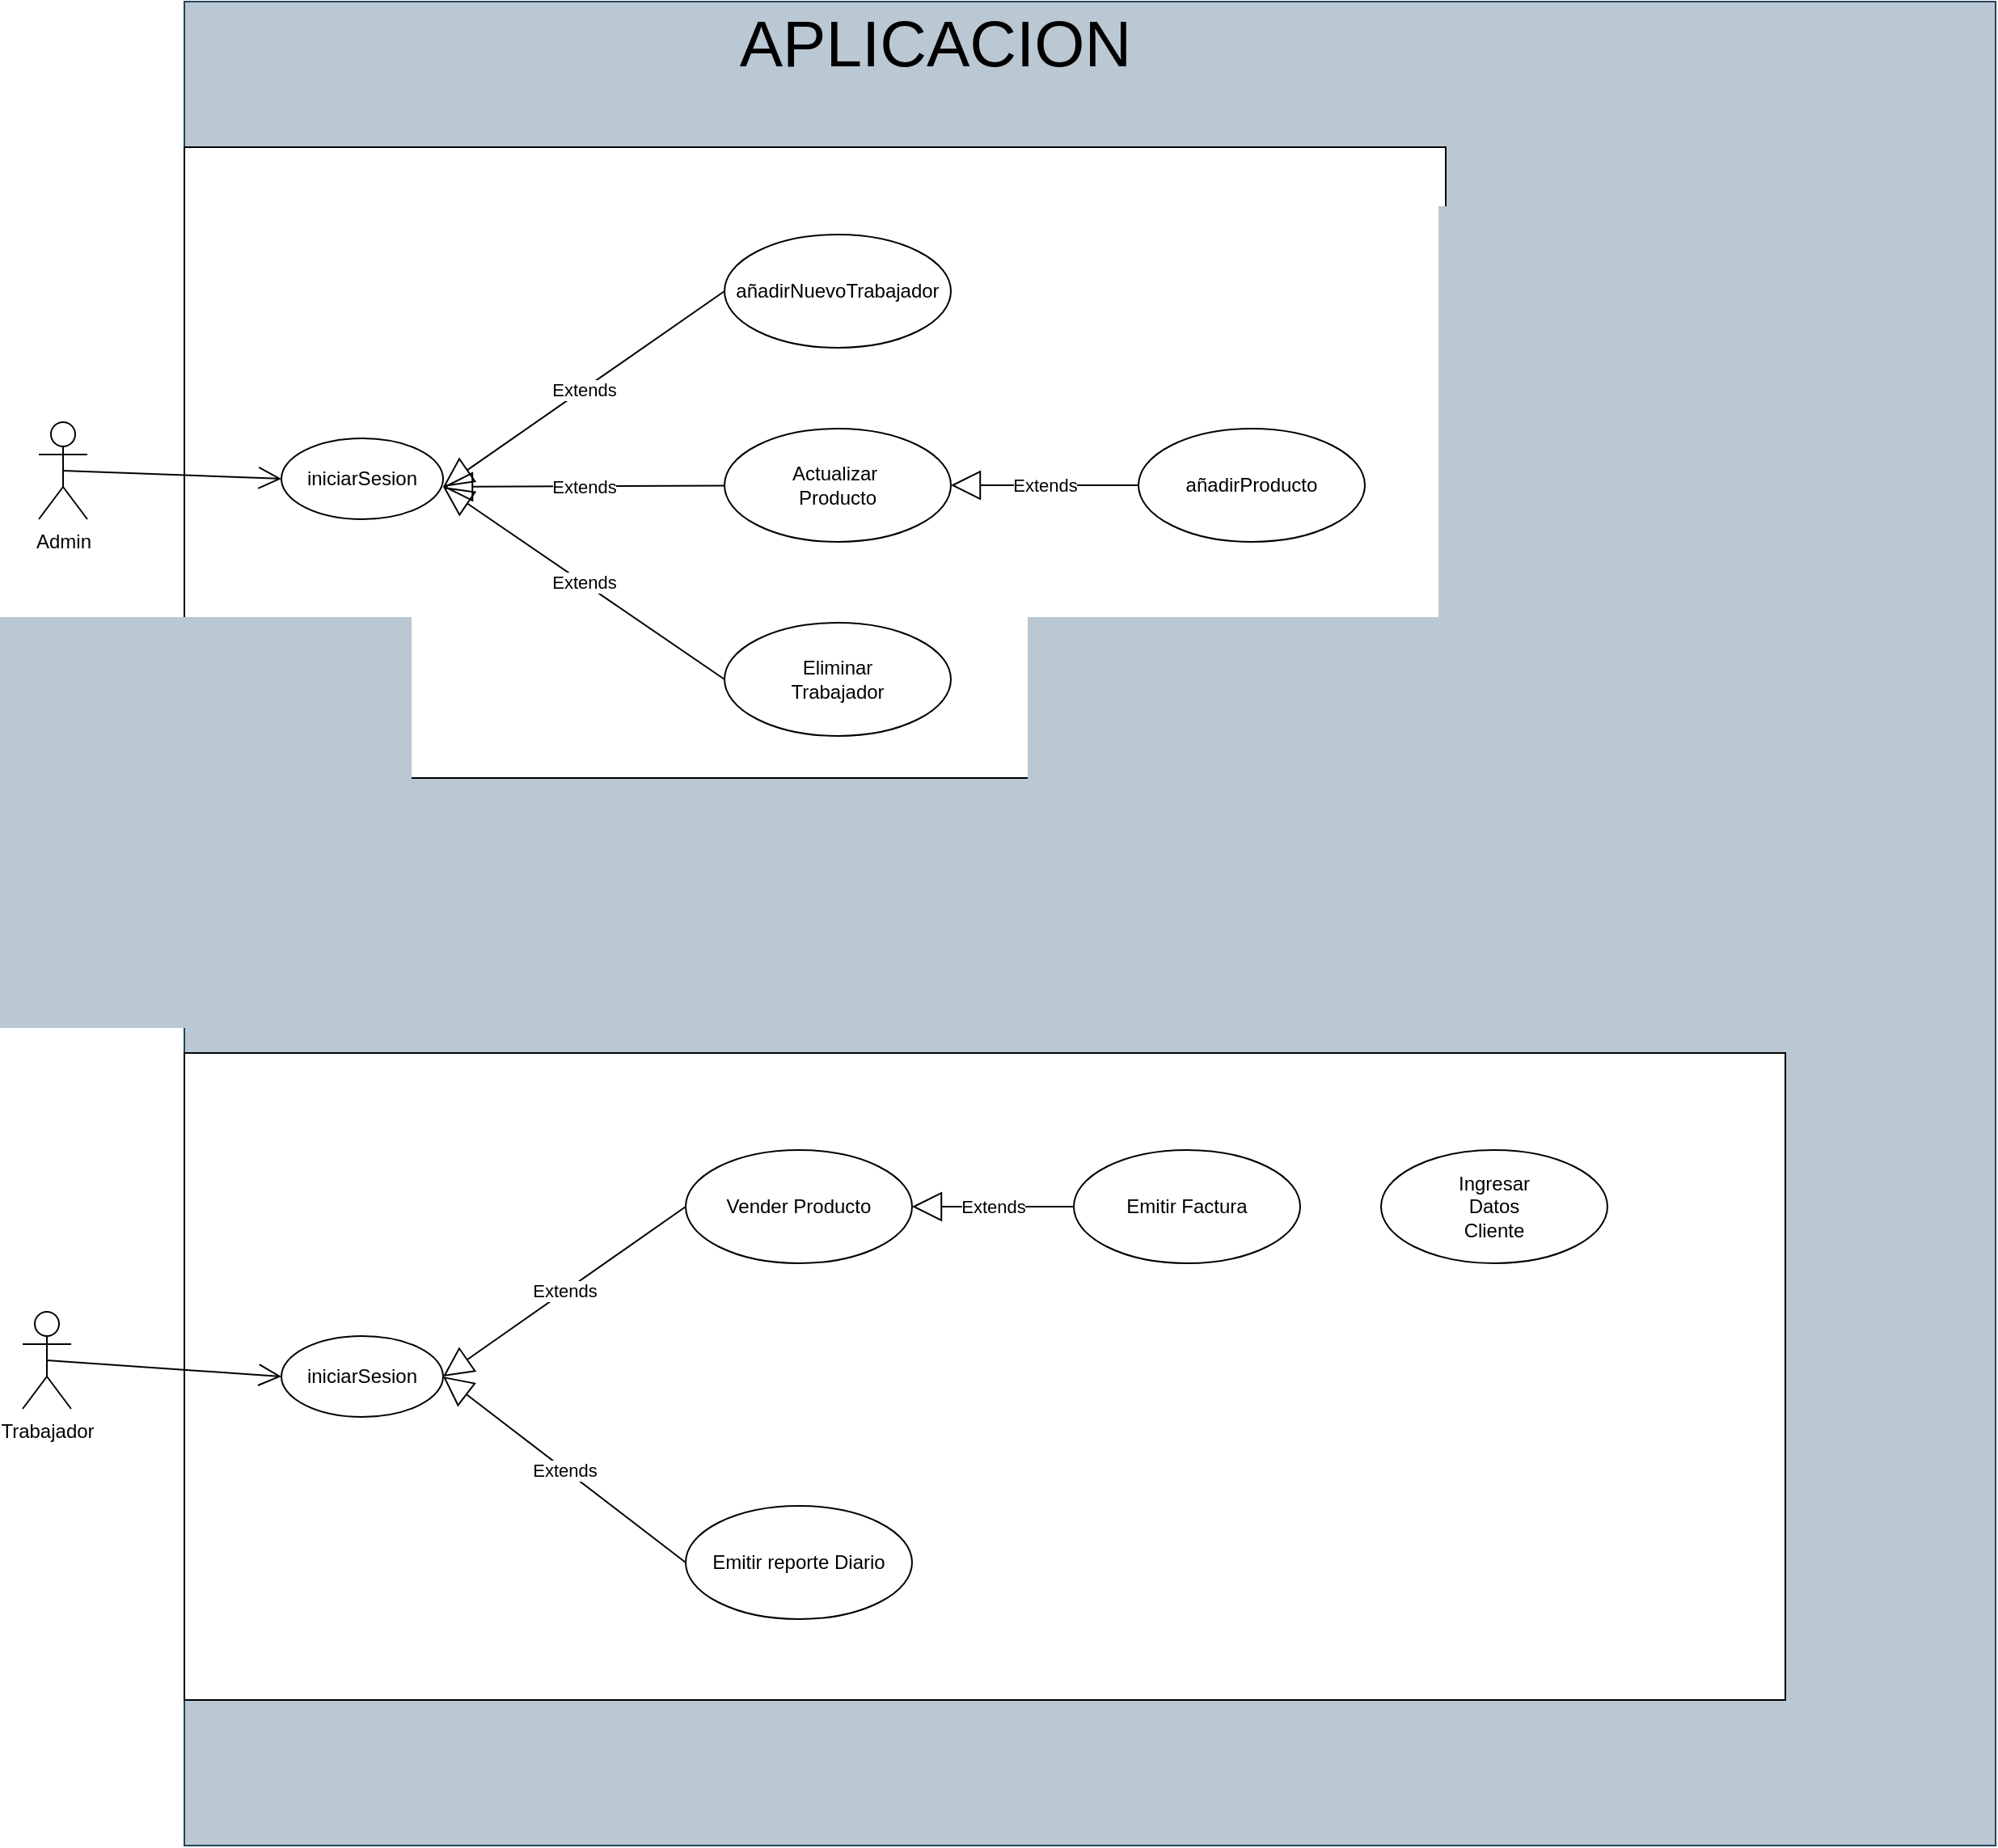<mxfile>
    <diagram id="0mGiDdYiNhzqoV352H3x" name="Page-1">
        <mxGraphModel dx="1062" dy="942" grid="1" gridSize="10" guides="1" tooltips="1" connect="1" arrows="1" fold="1" page="1" pageScale="1" pageWidth="850" pageHeight="1100" math="0" shadow="0">
            <root>
                <mxCell id="0"/>
                <mxCell id="1" parent="0"/>
                <mxCell id="38" value="" style="rounded=0;whiteSpace=wrap;html=1;fillColor=#bac8d3;strokeColor=#23445d;" vertex="1" parent="1">
                    <mxGeometry x="200" y="100" width="1120" height="1140" as="geometry"/>
                </mxCell>
                <mxCell id="4" value="" style="rounded=0;whiteSpace=wrap;html=1;" vertex="1" parent="1">
                    <mxGeometry x="200" y="190" width="780" height="390" as="geometry"/>
                </mxCell>
                <mxCell id="5" value="Trabajador" style="shape=umlActor;verticalLabelPosition=bottom;verticalAlign=top;html=1;" vertex="1" parent="1">
                    <mxGeometry x="100" y="910" width="30" height="60" as="geometry"/>
                </mxCell>
                <mxCell id="2" value="Admin" style="shape=umlActor;verticalLabelPosition=bottom;verticalAlign=top;html=1;" parent="1" vertex="1">
                    <mxGeometry x="110" y="360" width="30" height="60" as="geometry"/>
                </mxCell>
                <mxCell id="9" value="iniciarSesion" style="ellipse;whiteSpace=wrap;html=1;" vertex="1" parent="1">
                    <mxGeometry x="260" y="370" width="100" height="50" as="geometry"/>
                </mxCell>
                <mxCell id="11" value="añadirProducto" style="ellipse;whiteSpace=wrap;html=1;" vertex="1" parent="1">
                    <mxGeometry x="790" y="364" width="140" height="70" as="geometry"/>
                </mxCell>
                <mxCell id="12" value="añadirNuevoTrabajador" style="ellipse;whiteSpace=wrap;html=1;" vertex="1" parent="1">
                    <mxGeometry x="534" y="244" width="140" height="70" as="geometry"/>
                </mxCell>
                <mxCell id="20" value="Extends" style="endArrow=block;endSize=16;endFill=0;html=1;exitX=0;exitY=0.5;exitDx=0;exitDy=0;" edge="1" parent="1" source="12">
                    <mxGeometry width="160" relative="1" as="geometry">
                        <mxPoint x="460.0" y="115.0" as="sourcePoint"/>
                        <mxPoint x="360" y="400" as="targetPoint"/>
                    </mxGeometry>
                </mxCell>
                <mxCell id="21" value="Extends" style="endArrow=block;endSize=16;endFill=0;html=1;" edge="1" parent="1" source="32">
                    <mxGeometry width="160" relative="1" as="geometry">
                        <mxPoint x="450.0" y="395" as="sourcePoint"/>
                        <mxPoint x="360" y="400" as="targetPoint"/>
                    </mxGeometry>
                </mxCell>
                <mxCell id="22" value="" style="endArrow=open;endFill=1;endSize=12;html=1;exitX=0.5;exitY=0.5;exitDx=0;exitDy=0;exitPerimeter=0;entryX=0;entryY=0.5;entryDx=0;entryDy=0;" edge="1" parent="1" source="2" target="9">
                    <mxGeometry width="160" relative="1" as="geometry">
                        <mxPoint x="125" y="280" as="sourcePoint"/>
                        <mxPoint x="270.0" y="405" as="targetPoint"/>
                    </mxGeometry>
                </mxCell>
                <mxCell id="23" value="" style="rounded=0;whiteSpace=wrap;html=1;" vertex="1" parent="1">
                    <mxGeometry x="200" y="750" width="990" height="400" as="geometry"/>
                </mxCell>
                <mxCell id="24" value="Vender Producto" style="ellipse;whiteSpace=wrap;html=1;" vertex="1" parent="1">
                    <mxGeometry x="510" y="810" width="140" height="70" as="geometry"/>
                </mxCell>
                <mxCell id="25" value="Emitir Factura" style="ellipse;whiteSpace=wrap;html=1;" vertex="1" parent="1">
                    <mxGeometry x="750" y="810" width="140" height="70" as="geometry"/>
                </mxCell>
                <mxCell id="26" value="Emitir reporte Diario" style="ellipse;whiteSpace=wrap;html=1;" vertex="1" parent="1">
                    <mxGeometry x="510" y="1030" width="140" height="70" as="geometry"/>
                </mxCell>
                <mxCell id="30" value="Extends" style="endArrow=block;endSize=16;endFill=0;html=1;exitX=0;exitY=0.5;exitDx=0;exitDy=0;" edge="1" parent="1" source="31">
                    <mxGeometry width="160" relative="1" as="geometry">
                        <mxPoint x="450.0" y="515" as="sourcePoint"/>
                        <mxPoint x="360" y="400" as="targetPoint"/>
                    </mxGeometry>
                </mxCell>
                <mxCell id="31" value="Eliminar &lt;br&gt;Trabajador" style="ellipse;whiteSpace=wrap;html=1;" vertex="1" parent="1">
                    <mxGeometry x="534" y="484" width="140" height="70" as="geometry"/>
                </mxCell>
                <mxCell id="32" value="Actualizar&amp;nbsp;&lt;br&gt;Producto" style="ellipse;whiteSpace=wrap;html=1;" vertex="1" parent="1">
                    <mxGeometry x="534" y="364" width="140" height="70" as="geometry"/>
                </mxCell>
                <mxCell id="33" value="" style="endArrow=open;endFill=1;endSize=12;html=1;exitX=0.5;exitY=0.5;exitDx=0;exitDy=0;exitPerimeter=0;entryX=0;entryY=0.5;entryDx=0;entryDy=0;" edge="1" parent="1" source="5" target="34">
                    <mxGeometry width="160" relative="1" as="geometry">
                        <mxPoint x="180" y="947.5" as="sourcePoint"/>
                        <mxPoint x="315.0" y="952.5" as="targetPoint"/>
                    </mxGeometry>
                </mxCell>
                <mxCell id="34" value="iniciarSesion" style="ellipse;whiteSpace=wrap;html=1;" vertex="1" parent="1">
                    <mxGeometry x="260" y="925" width="100" height="50" as="geometry"/>
                </mxCell>
                <mxCell id="35" value="Extends" style="endArrow=block;endSize=16;endFill=0;html=1;exitX=0;exitY=0.5;exitDx=0;exitDy=0;entryX=1;entryY=0.5;entryDx=0;entryDy=0;" edge="1" parent="1" source="24" target="34">
                    <mxGeometry width="160" relative="1" as="geometry">
                        <mxPoint x="425" y="810" as="sourcePoint"/>
                        <mxPoint x="251.0" y="691" as="targetPoint"/>
                    </mxGeometry>
                </mxCell>
                <mxCell id="37" value="Extends" style="endArrow=block;endSize=16;endFill=0;html=1;exitX=0;exitY=0.5;exitDx=0;exitDy=0;entryX=1;entryY=0.5;entryDx=0;entryDy=0;" edge="1" parent="1" source="26" target="34">
                    <mxGeometry width="160" relative="1" as="geometry">
                        <mxPoint x="520.0" y="960.0" as="sourcePoint"/>
                        <mxPoint x="370.0" y="960.0" as="targetPoint"/>
                    </mxGeometry>
                </mxCell>
                <mxCell id="39" value="Extends" style="endArrow=block;endSize=16;endFill=0;html=1;exitX=0;exitY=0.5;exitDx=0;exitDy=0;entryX=1;entryY=0.5;entryDx=0;entryDy=0;" edge="1" parent="1" source="11" target="32">
                    <mxGeometry width="160" relative="1" as="geometry">
                        <mxPoint x="708" y="418.95" as="sourcePoint"/>
                        <mxPoint x="534" y="419.95" as="targetPoint"/>
                    </mxGeometry>
                </mxCell>
                <mxCell id="40" value="APLICACION" style="text;html=1;align=center;verticalAlign=middle;resizable=0;points=[];autosize=1;fontSize=40;" vertex="1" parent="1">
                    <mxGeometry x="534" y="100" width="260" height="50" as="geometry"/>
                </mxCell>
                <mxCell id="41" value="Extends" style="endArrow=block;endSize=16;endFill=0;html=1;exitX=0;exitY=0.5;exitDx=0;exitDy=0;entryX=1;entryY=0.5;entryDx=0;entryDy=0;" edge="1" parent="1" source="25" target="24">
                    <mxGeometry width="160" relative="1" as="geometry">
                        <mxPoint x="760.0" y="887.5" as="sourcePoint"/>
                        <mxPoint x="610.0" y="992.5" as="targetPoint"/>
                    </mxGeometry>
                </mxCell>
                <mxCell id="42" value="Ingresar&lt;br&gt;Datos&lt;br&gt;Cliente" style="ellipse;whiteSpace=wrap;html=1;" vertex="1" parent="1">
                    <mxGeometry x="940" y="810" width="140" height="70" as="geometry"/>
                </mxCell>
            </root>
        </mxGraphModel>
    </diagram>
</mxfile>